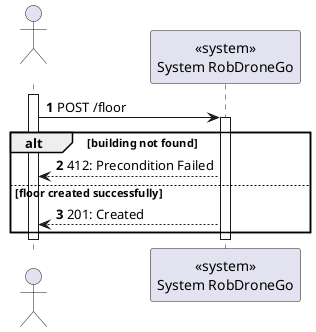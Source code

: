 @startuml
autonumber

actor " " as actor
participant "<<system>>\nSystem RobDroneGo" as sys

activate actor
    actor -> sys: POST /floor

    activate sys
    alt building not found
        sys --> actor : 412: Precondition Failed
    else floor created successfully
        sys --> actor : 201: Created
    end
    deactivate sys
deactivate actor


@enduml
